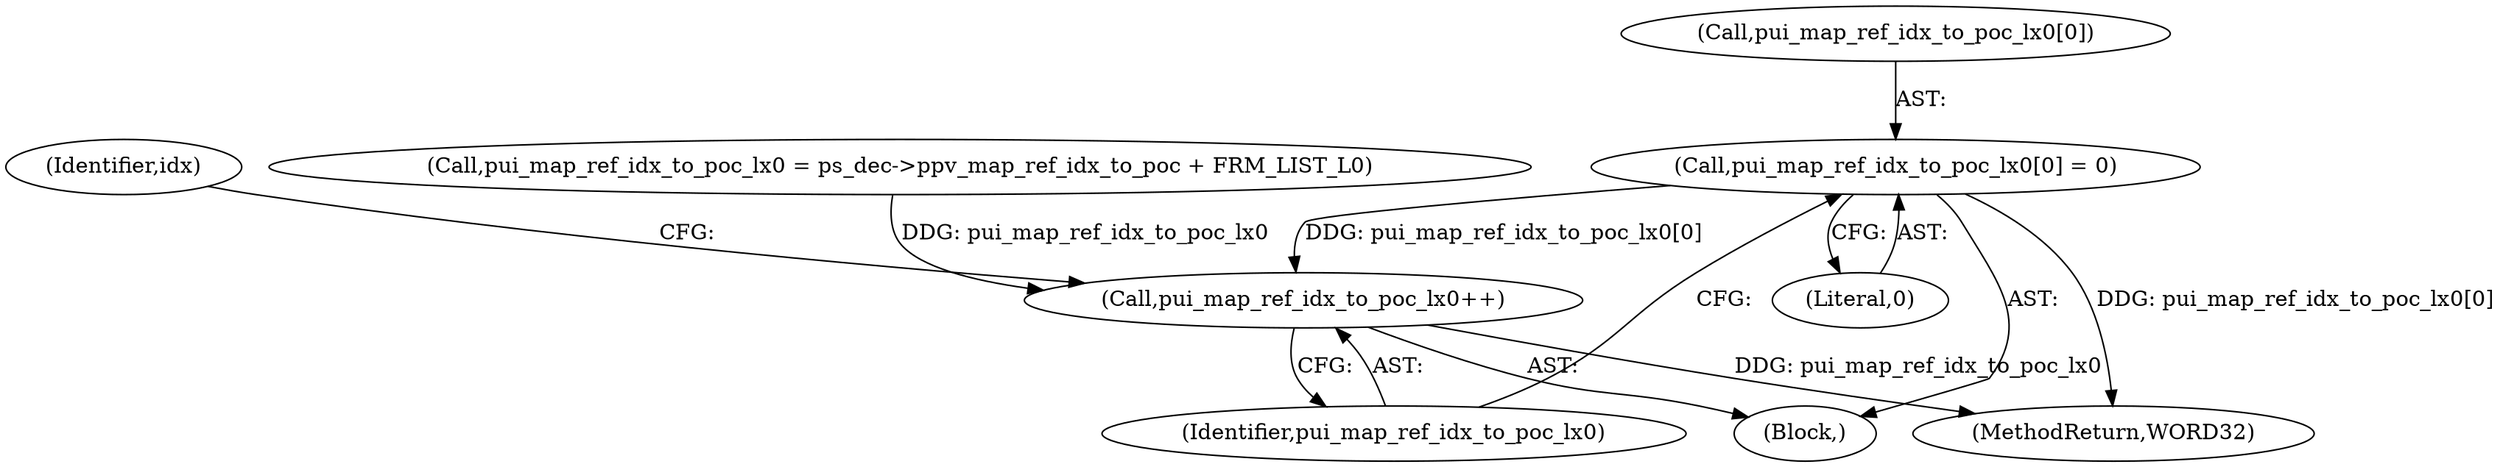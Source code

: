 digraph "0_Android_943323f1d9d3dd5c2634deb26cbe72343ca6b3db_2@array" {
"1000431" [label="(Call,pui_map_ref_idx_to_poc_lx0[0] = 0)"];
"1000436" [label="(Call,pui_map_ref_idx_to_poc_lx0++)"];
"1000440" [label="(Identifier,idx)"];
"1000431" [label="(Call,pui_map_ref_idx_to_poc_lx0[0] = 0)"];
"1001036" [label="(MethodReturn,WORD32)"];
"1000435" [label="(Literal,0)"];
"1000419" [label="(Block,)"];
"1000436" [label="(Call,pui_map_ref_idx_to_poc_lx0++)"];
"1000432" [label="(Call,pui_map_ref_idx_to_poc_lx0[0])"];
"1000437" [label="(Identifier,pui_map_ref_idx_to_poc_lx0)"];
"1000424" [label="(Call,pui_map_ref_idx_to_poc_lx0 = ps_dec->ppv_map_ref_idx_to_poc + FRM_LIST_L0)"];
"1000431" -> "1000419"  [label="AST: "];
"1000431" -> "1000435"  [label="CFG: "];
"1000432" -> "1000431"  [label="AST: "];
"1000435" -> "1000431"  [label="AST: "];
"1000437" -> "1000431"  [label="CFG: "];
"1000431" -> "1001036"  [label="DDG: pui_map_ref_idx_to_poc_lx0[0]"];
"1000431" -> "1000436"  [label="DDG: pui_map_ref_idx_to_poc_lx0[0]"];
"1000436" -> "1000419"  [label="AST: "];
"1000436" -> "1000437"  [label="CFG: "];
"1000437" -> "1000436"  [label="AST: "];
"1000440" -> "1000436"  [label="CFG: "];
"1000436" -> "1001036"  [label="DDG: pui_map_ref_idx_to_poc_lx0"];
"1000424" -> "1000436"  [label="DDG: pui_map_ref_idx_to_poc_lx0"];
}
